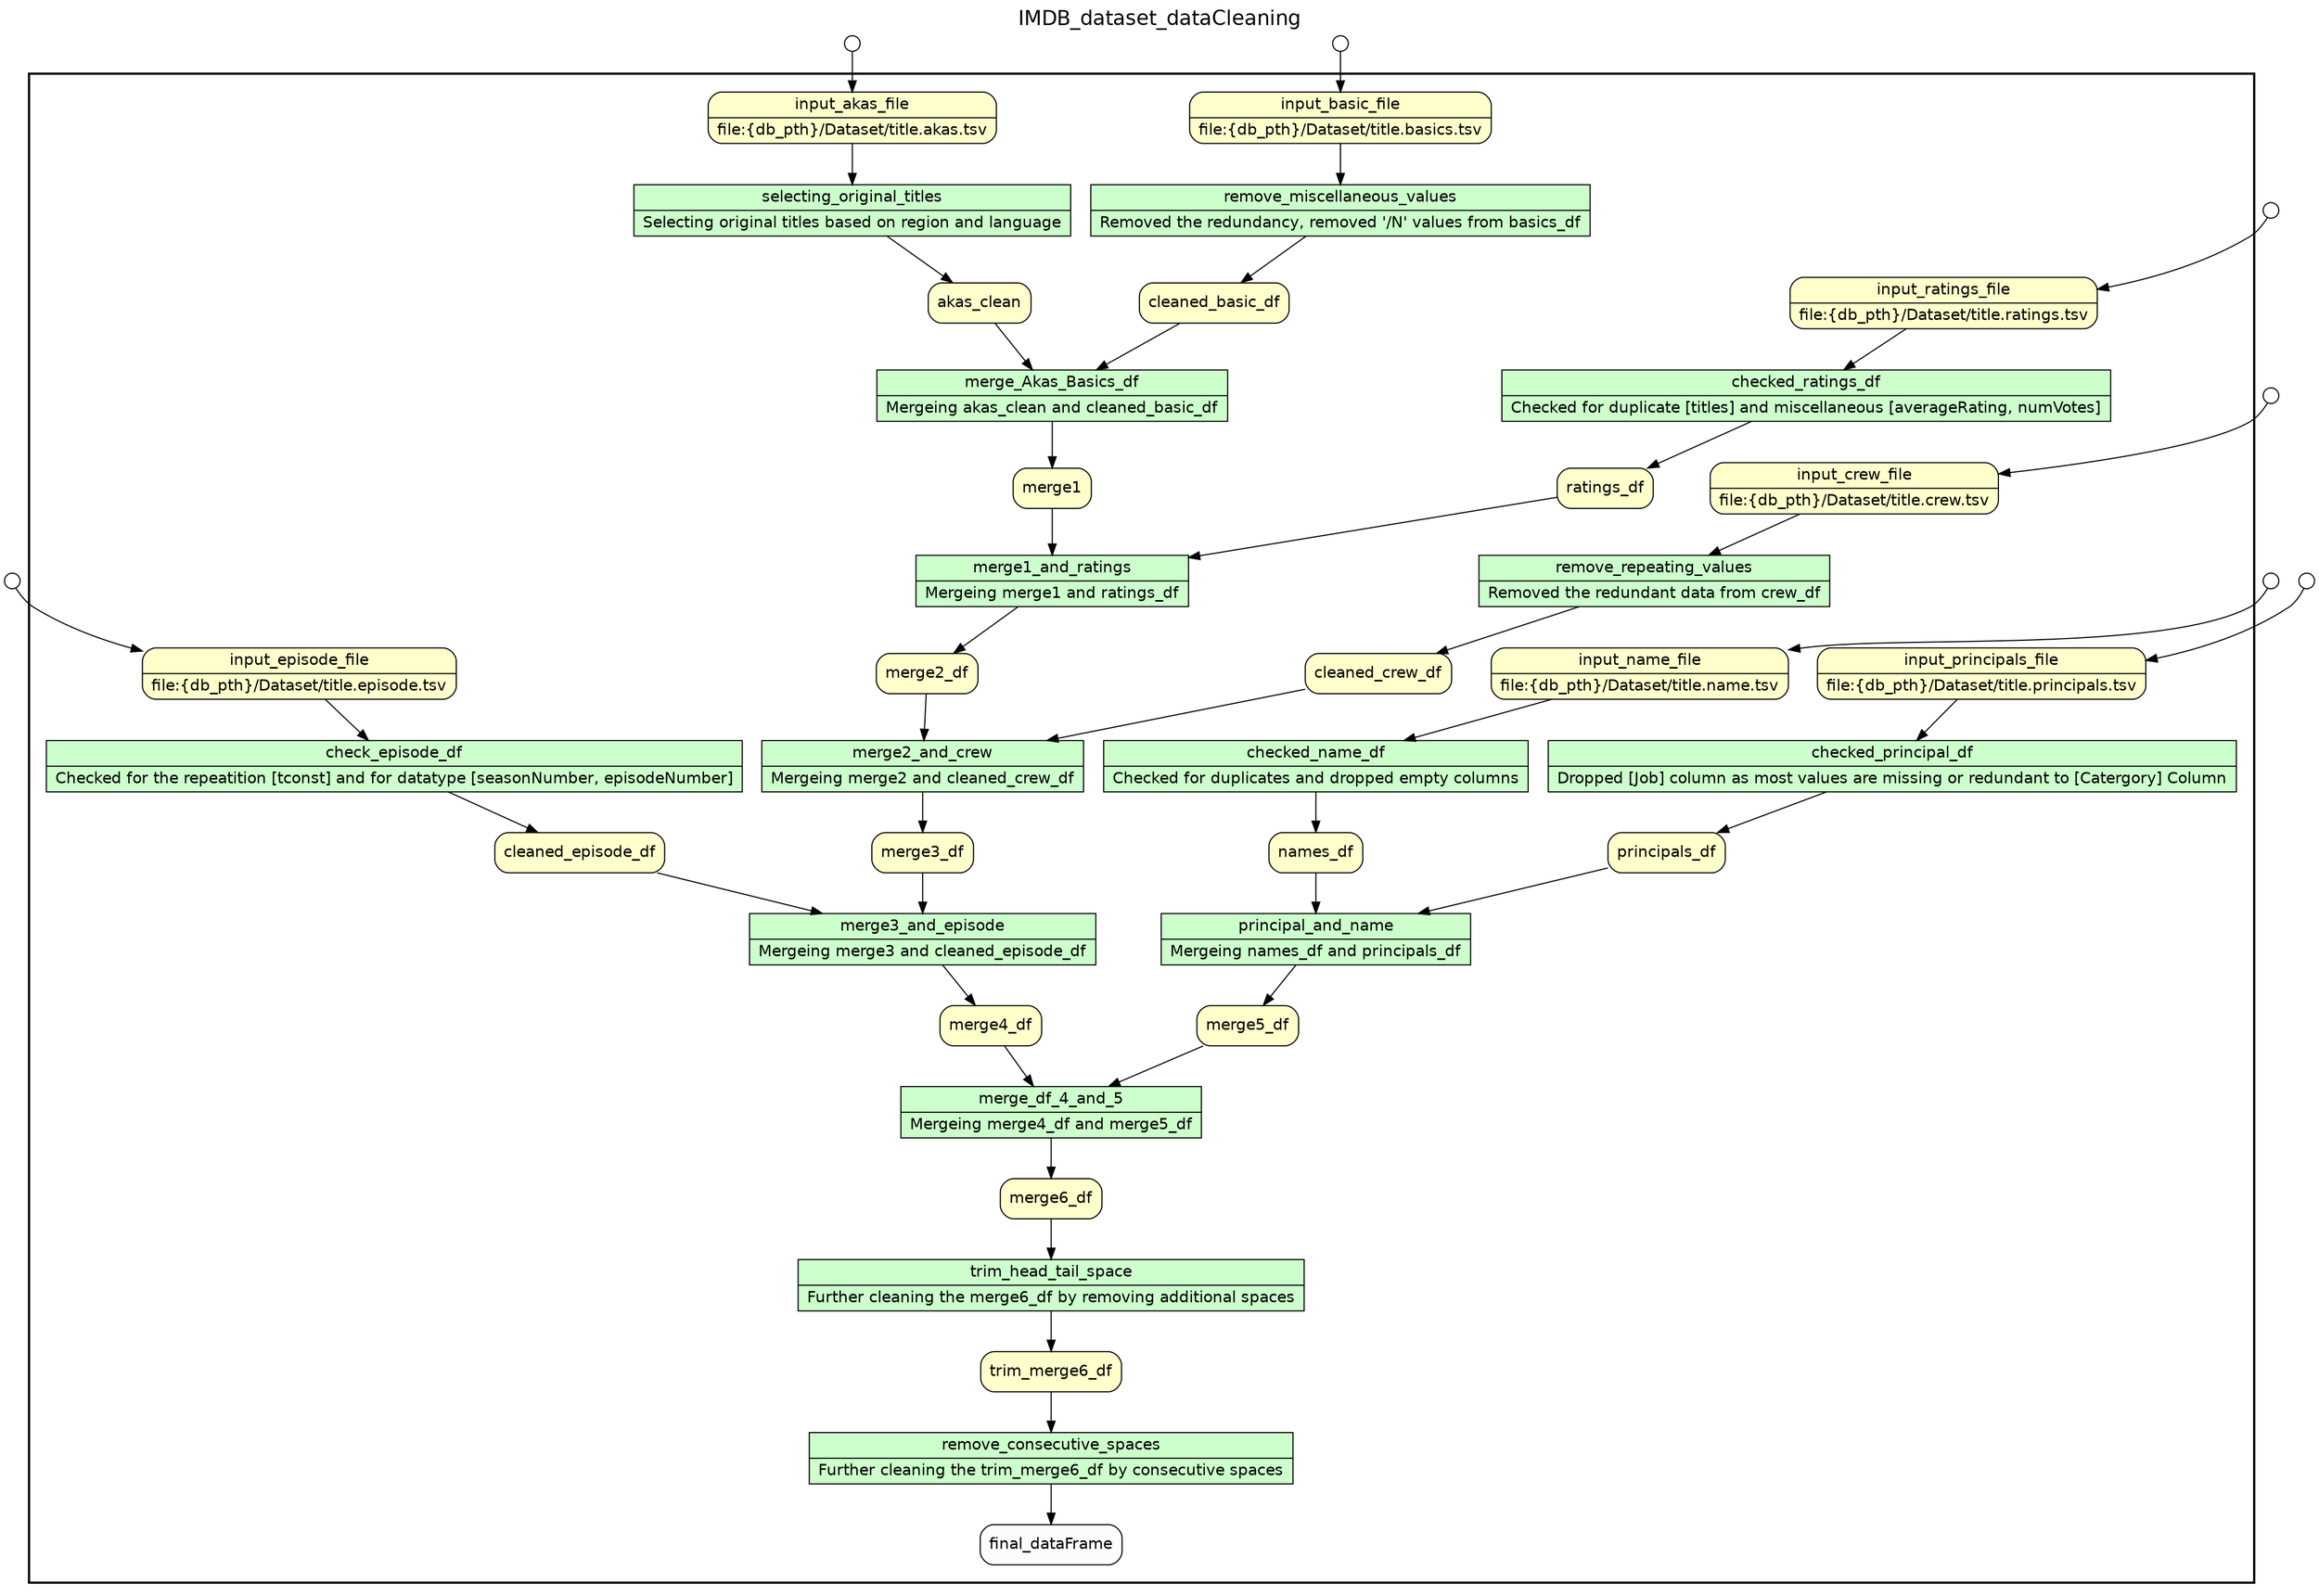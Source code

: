 
/* Start of top-level graph */
digraph Workflow {
rankdir=TB

/* Title for graph */
fontname=Helvetica; fontsize=18; labelloc=t
label=IMDB_dataset_dataCleaning

/* Start of double cluster for drawing box around nodes in workflow */
subgraph cluster_workflow_box_outer { label=""; color=black; penwidth=2
subgraph cluster_workflow_box_inner { label=""; penwidth=0

/* Style for nodes representing atomic programs in workflow */
node[shape=box style=filled fillcolor="#CCFFCC" peripheries=1 fontname=Helvetica]

/* Nodes representing atomic programs in workflow */
selecting_original_titles [shape=record rankdir=LR label="{<f0> selecting_original_titles |<f1> Selecting original titles based on region and language}"];
remove_miscellaneous_values [shape=record rankdir=LR label="{<f0> remove_miscellaneous_values |<f1> Removed the redundancy, removed '/N' values from basics_df}"];
remove_repeating_values [shape=record rankdir=LR label="{<f0> remove_repeating_values |<f1> Removed the redundant data from crew_df}"];
check_episode_df [shape=record rankdir=LR label="{<f0> check_episode_df |<f1> Checked for the repeatition [tconst] and for datatype [seasonNumber, episodeNumber]}"];
checked_ratings_df [shape=record rankdir=LR label="{<f0> checked_ratings_df |<f1> Checked for duplicate [titles] and miscellaneous [averageRating, numVotes]}"];
checked_name_df [shape=record rankdir=LR label="{<f0> checked_name_df |<f1> Checked for duplicates and dropped empty columns}"];
checked_principal_df [shape=record rankdir=LR label="{<f0> checked_principal_df |<f1> Dropped [Job] column as most values are missing or redundant to [Catergory] Column}"];
merge_Akas_Basics_df [shape=record rankdir=LR label="{<f0> merge_Akas_Basics_df |<f1> Mergeing akas_clean and cleaned_basic_df}"];
merge1_and_ratings [shape=record rankdir=LR label="{<f0> merge1_and_ratings |<f1> Mergeing merge1 and ratings_df}"];
merge2_and_crew [shape=record rankdir=LR label="{<f0> merge2_and_crew |<f1> Mergeing merge2 and cleaned_crew_df}"];
merge3_and_episode [shape=record rankdir=LR label="{<f0> merge3_and_episode |<f1> Mergeing merge3 and cleaned_episode_df}"];
principal_and_name [shape=record rankdir=LR label="{<f0> principal_and_name |<f1> Mergeing names_df and principals_df}"];
merge_df_4_and_5 [shape=record rankdir=LR label="{<f0> merge_df_4_and_5 |<f1> Mergeing merge4_df and merge5_df}"];
trim_head_tail_space [shape=record rankdir=LR label="{<f0> trim_head_tail_space |<f1> Further cleaning the merge6_df by removing additional spaces}"];
remove_consecutive_spaces [shape=record rankdir=LR label="{<f0> remove_consecutive_spaces |<f1> Further cleaning the trim_merge6_df by consecutive spaces}"];

/* Style for nodes representing non-parameter data channels in workflow */
node[shape=box style="rounded,filled" fillcolor="#FFFFCC" peripheries=1 fontname=Helvetica]

/* Nodes for non-parameter data channels in workflow */
input_akas_file [shape=record rankdir=LR label="{<f0> input_akas_file |<f1> file\:\{db_pth\}/Dataset/title.akas.tsv}"];
input_basic_file [shape=record rankdir=LR label="{<f0> input_basic_file |<f1> file\:\{db_pth\}/Dataset/title.basics.tsv}"];
input_crew_file [shape=record rankdir=LR label="{<f0> input_crew_file |<f1> file\:\{db_pth\}/Dataset/title.crew.tsv}"];
input_episode_file [shape=record rankdir=LR label="{<f0> input_episode_file |<f1> file\:\{db_pth\}/Dataset/title.episode.tsv}"];
input_ratings_file [shape=record rankdir=LR label="{<f0> input_ratings_file |<f1> file\:\{db_pth\}/Dataset/title.ratings.tsv}"];
input_name_file [shape=record rankdir=LR label="{<f0> input_name_file |<f1> file\:\{db_pth\}/Dataset/title.name.tsv}"];
input_principals_file [shape=record rankdir=LR label="{<f0> input_principals_file |<f1> file\:\{db_pth\}/Dataset/title.principals.tsv}"];
akas_clean
cleaned_basic_df
merge1
ratings_df
merge2_df
cleaned_crew_df
cleaned_episode_df
merge3_df
names_df
principals_df
merge4_df
merge5_df
merge6_df
trim_merge6_df

/* Style for nodes representing parameter channels in workflow */
node[shape=box style="rounded,filled" fillcolor="#FCFCFC" peripheries=1 fontname=Helvetica]

/* Nodes representing parameter channels in workflow */

/* Edges representing connections between programs and channels */
selecting_original_titles -> akas_clean
input_akas_file -> selecting_original_titles
remove_miscellaneous_values -> cleaned_basic_df
input_basic_file -> remove_miscellaneous_values
remove_repeating_values -> cleaned_crew_df
input_crew_file -> remove_repeating_values
check_episode_df -> cleaned_episode_df
input_episode_file -> check_episode_df
checked_ratings_df -> ratings_df
input_ratings_file -> checked_ratings_df
checked_name_df -> names_df
input_name_file -> checked_name_df
checked_principal_df -> principals_df
input_principals_file -> checked_principal_df
merge_Akas_Basics_df -> merge1
akas_clean -> merge_Akas_Basics_df
cleaned_basic_df -> merge_Akas_Basics_df
merge1_and_ratings -> merge2_df
merge1 -> merge1_and_ratings
ratings_df -> merge1_and_ratings
merge2_and_crew -> merge3_df
merge2_df -> merge2_and_crew
cleaned_crew_df -> merge2_and_crew
merge3_and_episode -> merge4_df
cleaned_episode_df -> merge3_and_episode
merge3_df -> merge3_and_episode
principal_and_name -> merge5_df
names_df -> principal_and_name
principals_df -> principal_and_name
merge_df_4_and_5 -> merge6_df
merge4_df -> merge_df_4_and_5
merge5_df -> merge_df_4_and_5
trim_head_tail_space -> trim_merge6_df
merge6_df -> trim_head_tail_space
remove_consecutive_spaces -> final_dataFrame
trim_merge6_df -> remove_consecutive_spaces

/* End of double cluster for drawing box around nodes in workflow */
}}

/* Style for nodes representing workflow input ports */
node[shape=circle style="rounded,filled" fillcolor="#FFFFFF" peripheries=1 fontname=Helvetica width=0.2]

/* Nodes representing workflow input ports */
input_akas_file_input_port [label=""]
input_basic_file_input_port [label=""]
input_crew_file_input_port [label=""]
input_episode_file_input_port [label=""]
input_ratings_file_input_port [label=""]
input_name_file_input_port [label=""]
input_principals_file_input_port [label=""]

/* Edges from input ports to channels */
input_akas_file_input_port -> input_akas_file
input_basic_file_input_port -> input_basic_file
input_crew_file_input_port -> input_crew_file
input_episode_file_input_port -> input_episode_file
input_ratings_file_input_port -> input_ratings_file
input_name_file_input_port -> input_name_file
input_principals_file_input_port -> input_principals_file

/* End of top-level graph */
}
